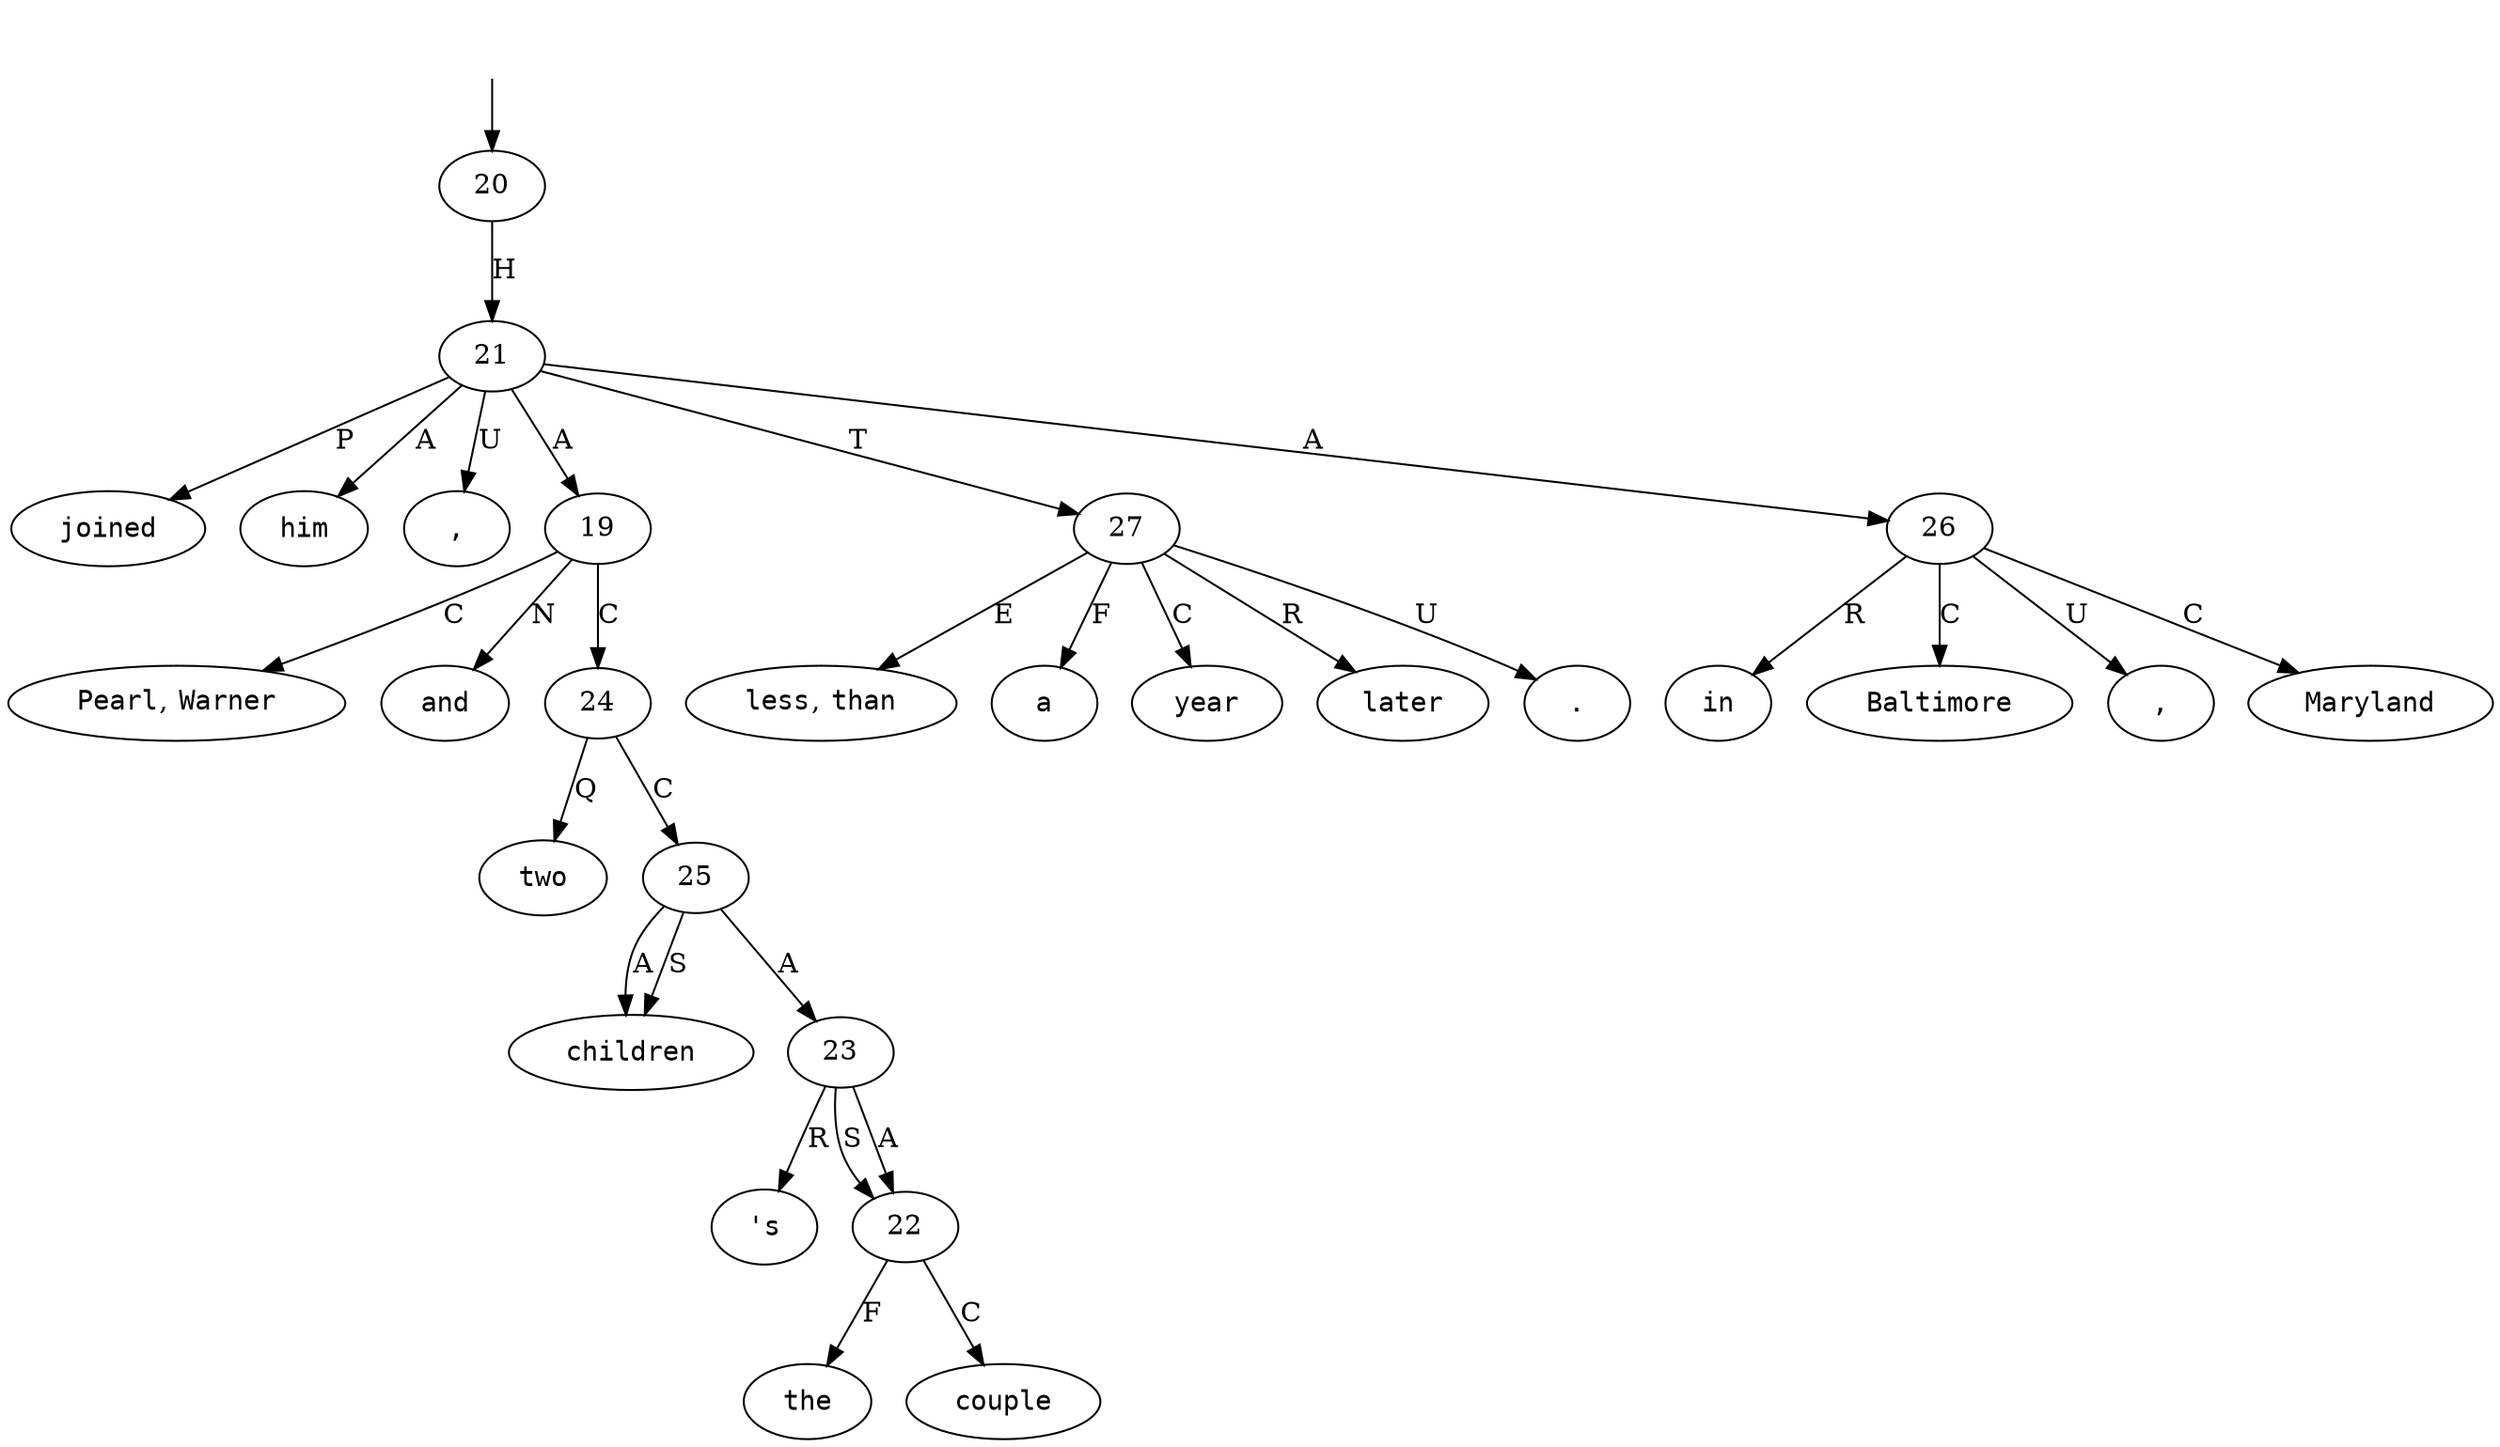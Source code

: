 digraph "537006" {
  top [ style=invis ];
  top -> 20;
  0 [ shape=oval, label=<<table align="center" border="0" cellspacing="0"><tr><td colspan="2"><font face="Courier">Pearl</font>,&nbsp;<font face="Courier">Warner</font></td></tr></table>> ];
  1 [ shape=oval, label=<<table align="center" border="0" cellspacing="0"><tr><td colspan="2"><font face="Courier">and</font></td></tr></table>> ];
  2 [ shape=oval, label=<<table align="center" border="0" cellspacing="0"><tr><td colspan="2"><font face="Courier">the</font></td></tr></table>> ];
  3 [ shape=oval, label=<<table align="center" border="0" cellspacing="0"><tr><td colspan="2"><font face="Courier">couple</font></td></tr></table>> ];
  4 [ shape=oval, label=<<table align="center" border="0" cellspacing="0"><tr><td colspan="2"><font face="Courier">&#x27;s</font></td></tr></table>> ];
  5 [ shape=oval, label=<<table align="center" border="0" cellspacing="0"><tr><td colspan="2"><font face="Courier">two</font></td></tr></table>> ];
  6 [ shape=oval, label=<<table align="center" border="0" cellspacing="0"><tr><td colspan="2"><font face="Courier">children</font></td></tr></table>> ];
  7 [ shape=oval, label=<<table align="center" border="0" cellspacing="0"><tr><td colspan="2"><font face="Courier">joined</font></td></tr></table>> ];
  8 [ shape=oval, label=<<table align="center" border="0" cellspacing="0"><tr><td colspan="2"><font face="Courier">him</font></td></tr></table>> ];
  9 [ shape=oval, label=<<table align="center" border="0" cellspacing="0"><tr><td colspan="2"><font face="Courier">in</font></td></tr></table>> ];
  10 [ shape=oval, label=<<table align="center" border="0" cellspacing="0"><tr><td colspan="2"><font face="Courier">Baltimore</font></td></tr></table>> ];
  11 [ shape=oval, label=<<table align="center" border="0" cellspacing="0"><tr><td colspan="2"><font face="Courier">,</font></td></tr></table>> ];
  12 [ shape=oval, label=<<table align="center" border="0" cellspacing="0"><tr><td colspan="2"><font face="Courier">Maryland</font></td></tr></table>> ];
  13 [ shape=oval, label=<<table align="center" border="0" cellspacing="0"><tr><td colspan="2"><font face="Courier">,</font></td></tr></table>> ];
  14 [ shape=oval, label=<<table align="center" border="0" cellspacing="0"><tr><td colspan="2"><font face="Courier">less</font>,&nbsp;<font face="Courier">than</font></td></tr></table>> ];
  15 [ shape=oval, label=<<table align="center" border="0" cellspacing="0"><tr><td colspan="2"><font face="Courier">a</font></td></tr></table>> ];
  16 [ shape=oval, label=<<table align="center" border="0" cellspacing="0"><tr><td colspan="2"><font face="Courier">year</font></td></tr></table>> ];
  17 [ shape=oval, label=<<table align="center" border="0" cellspacing="0"><tr><td colspan="2"><font face="Courier">later</font></td></tr></table>> ];
  18 [ shape=oval, label=<<table align="center" border="0" cellspacing="0"><tr><td colspan="2"><font face="Courier">.</font></td></tr></table>> ];
  19 -> 0 [ label="C" ];
  19 -> 24 [ label="C" ];
  19 -> 1 [ label="N" ];
  20 -> 21 [ label="H" ];
  21 -> 7 [ label="P" ];
  21 -> 27 [ label="T" ];
  21 -> 8 [ label="A" ];
  21 -> 26 [ label="A" ];
  21 -> 13 [ label="U" ];
  21 -> 19 [ label="A" ];
  22 -> 2 [ label="F" ];
  22 -> 3 [ label="C" ];
  23 -> 22 [ label="S" ];
  23 -> 22 [ label="A" ];
  23 -> 4 [ label="R" ];
  24 -> 25 [ label="C" ];
  24 -> 5 [ label="Q" ];
  25 -> 6 [ label="A" ];
  25 -> 23 [ label="A" ];
  25 -> 6 [ label="S" ];
  26 -> 11 [ label="U" ];
  26 -> 9 [ label="R" ];
  26 -> 12 [ label="C" ];
  26 -> 10 [ label="C" ];
  27 -> 15 [ label="F" ];
  27 -> 18 [ label="U" ];
  27 -> 14 [ label="E" ];
  27 -> 16 [ label="C" ];
  27 -> 17 [ label="R" ];
}

